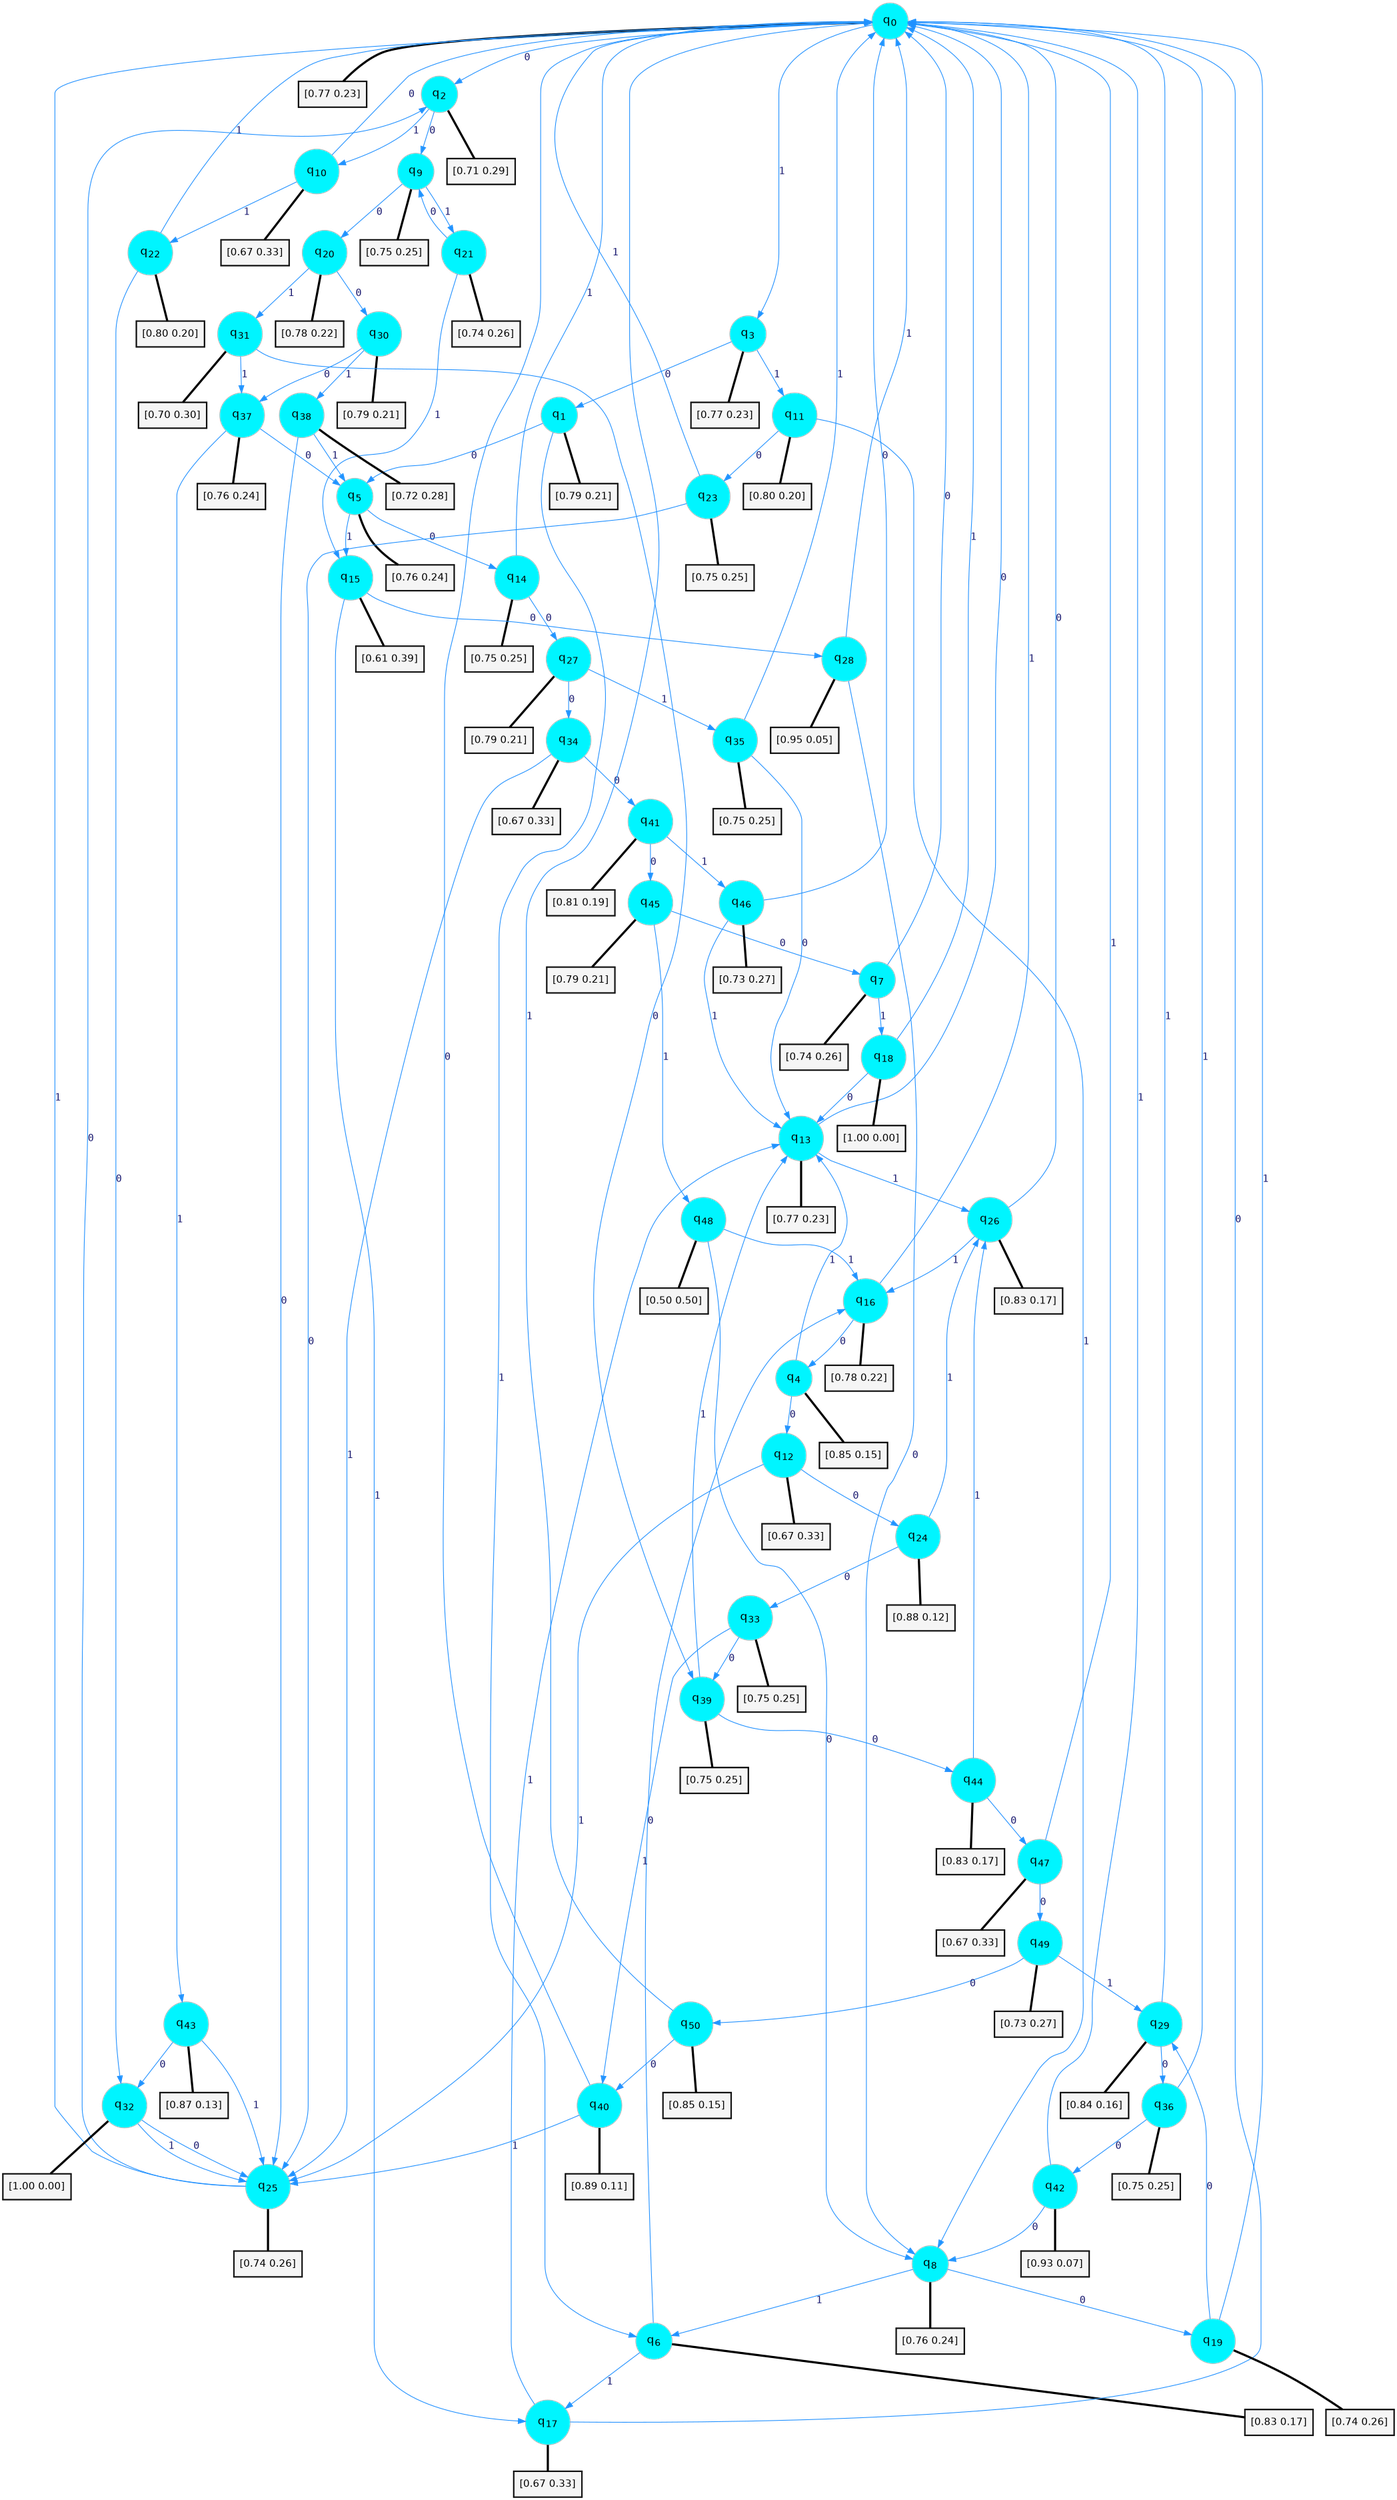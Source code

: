 digraph G {
graph [
bgcolor=transparent, dpi=300, rankdir=TD, size="40,25"];
node [
color=gray, fillcolor=turquoise1, fontcolor=black, fontname=Helvetica, fontsize=16, fontweight=bold, shape=circle, style=filled];
edge [
arrowsize=1, color=dodgerblue1, fontcolor=midnightblue, fontname=courier, fontweight=bold, penwidth=1, style=solid, weight=20];
0[label=<q<SUB>0</SUB>>];
1[label=<q<SUB>1</SUB>>];
2[label=<q<SUB>2</SUB>>];
3[label=<q<SUB>3</SUB>>];
4[label=<q<SUB>4</SUB>>];
5[label=<q<SUB>5</SUB>>];
6[label=<q<SUB>6</SUB>>];
7[label=<q<SUB>7</SUB>>];
8[label=<q<SUB>8</SUB>>];
9[label=<q<SUB>9</SUB>>];
10[label=<q<SUB>10</SUB>>];
11[label=<q<SUB>11</SUB>>];
12[label=<q<SUB>12</SUB>>];
13[label=<q<SUB>13</SUB>>];
14[label=<q<SUB>14</SUB>>];
15[label=<q<SUB>15</SUB>>];
16[label=<q<SUB>16</SUB>>];
17[label=<q<SUB>17</SUB>>];
18[label=<q<SUB>18</SUB>>];
19[label=<q<SUB>19</SUB>>];
20[label=<q<SUB>20</SUB>>];
21[label=<q<SUB>21</SUB>>];
22[label=<q<SUB>22</SUB>>];
23[label=<q<SUB>23</SUB>>];
24[label=<q<SUB>24</SUB>>];
25[label=<q<SUB>25</SUB>>];
26[label=<q<SUB>26</SUB>>];
27[label=<q<SUB>27</SUB>>];
28[label=<q<SUB>28</SUB>>];
29[label=<q<SUB>29</SUB>>];
30[label=<q<SUB>30</SUB>>];
31[label=<q<SUB>31</SUB>>];
32[label=<q<SUB>32</SUB>>];
33[label=<q<SUB>33</SUB>>];
34[label=<q<SUB>34</SUB>>];
35[label=<q<SUB>35</SUB>>];
36[label=<q<SUB>36</SUB>>];
37[label=<q<SUB>37</SUB>>];
38[label=<q<SUB>38</SUB>>];
39[label=<q<SUB>39</SUB>>];
40[label=<q<SUB>40</SUB>>];
41[label=<q<SUB>41</SUB>>];
42[label=<q<SUB>42</SUB>>];
43[label=<q<SUB>43</SUB>>];
44[label=<q<SUB>44</SUB>>];
45[label=<q<SUB>45</SUB>>];
46[label=<q<SUB>46</SUB>>];
47[label=<q<SUB>47</SUB>>];
48[label=<q<SUB>48</SUB>>];
49[label=<q<SUB>49</SUB>>];
50[label=<q<SUB>50</SUB>>];
51[label="[0.77 0.23]", shape=box,fontcolor=black, fontname=Helvetica, fontsize=14, penwidth=2, fillcolor=whitesmoke,color=black];
52[label="[0.79 0.21]", shape=box,fontcolor=black, fontname=Helvetica, fontsize=14, penwidth=2, fillcolor=whitesmoke,color=black];
53[label="[0.71 0.29]", shape=box,fontcolor=black, fontname=Helvetica, fontsize=14, penwidth=2, fillcolor=whitesmoke,color=black];
54[label="[0.77 0.23]", shape=box,fontcolor=black, fontname=Helvetica, fontsize=14, penwidth=2, fillcolor=whitesmoke,color=black];
55[label="[0.85 0.15]", shape=box,fontcolor=black, fontname=Helvetica, fontsize=14, penwidth=2, fillcolor=whitesmoke,color=black];
56[label="[0.76 0.24]", shape=box,fontcolor=black, fontname=Helvetica, fontsize=14, penwidth=2, fillcolor=whitesmoke,color=black];
57[label="[0.83 0.17]", shape=box,fontcolor=black, fontname=Helvetica, fontsize=14, penwidth=2, fillcolor=whitesmoke,color=black];
58[label="[0.74 0.26]", shape=box,fontcolor=black, fontname=Helvetica, fontsize=14, penwidth=2, fillcolor=whitesmoke,color=black];
59[label="[0.76 0.24]", shape=box,fontcolor=black, fontname=Helvetica, fontsize=14, penwidth=2, fillcolor=whitesmoke,color=black];
60[label="[0.75 0.25]", shape=box,fontcolor=black, fontname=Helvetica, fontsize=14, penwidth=2, fillcolor=whitesmoke,color=black];
61[label="[0.67 0.33]", shape=box,fontcolor=black, fontname=Helvetica, fontsize=14, penwidth=2, fillcolor=whitesmoke,color=black];
62[label="[0.80 0.20]", shape=box,fontcolor=black, fontname=Helvetica, fontsize=14, penwidth=2, fillcolor=whitesmoke,color=black];
63[label="[0.67 0.33]", shape=box,fontcolor=black, fontname=Helvetica, fontsize=14, penwidth=2, fillcolor=whitesmoke,color=black];
64[label="[0.77 0.23]", shape=box,fontcolor=black, fontname=Helvetica, fontsize=14, penwidth=2, fillcolor=whitesmoke,color=black];
65[label="[0.75 0.25]", shape=box,fontcolor=black, fontname=Helvetica, fontsize=14, penwidth=2, fillcolor=whitesmoke,color=black];
66[label="[0.61 0.39]", shape=box,fontcolor=black, fontname=Helvetica, fontsize=14, penwidth=2, fillcolor=whitesmoke,color=black];
67[label="[0.78 0.22]", shape=box,fontcolor=black, fontname=Helvetica, fontsize=14, penwidth=2, fillcolor=whitesmoke,color=black];
68[label="[0.67 0.33]", shape=box,fontcolor=black, fontname=Helvetica, fontsize=14, penwidth=2, fillcolor=whitesmoke,color=black];
69[label="[1.00 0.00]", shape=box,fontcolor=black, fontname=Helvetica, fontsize=14, penwidth=2, fillcolor=whitesmoke,color=black];
70[label="[0.74 0.26]", shape=box,fontcolor=black, fontname=Helvetica, fontsize=14, penwidth=2, fillcolor=whitesmoke,color=black];
71[label="[0.78 0.22]", shape=box,fontcolor=black, fontname=Helvetica, fontsize=14, penwidth=2, fillcolor=whitesmoke,color=black];
72[label="[0.74 0.26]", shape=box,fontcolor=black, fontname=Helvetica, fontsize=14, penwidth=2, fillcolor=whitesmoke,color=black];
73[label="[0.80 0.20]", shape=box,fontcolor=black, fontname=Helvetica, fontsize=14, penwidth=2, fillcolor=whitesmoke,color=black];
74[label="[0.75 0.25]", shape=box,fontcolor=black, fontname=Helvetica, fontsize=14, penwidth=2, fillcolor=whitesmoke,color=black];
75[label="[0.88 0.12]", shape=box,fontcolor=black, fontname=Helvetica, fontsize=14, penwidth=2, fillcolor=whitesmoke,color=black];
76[label="[0.74 0.26]", shape=box,fontcolor=black, fontname=Helvetica, fontsize=14, penwidth=2, fillcolor=whitesmoke,color=black];
77[label="[0.83 0.17]", shape=box,fontcolor=black, fontname=Helvetica, fontsize=14, penwidth=2, fillcolor=whitesmoke,color=black];
78[label="[0.79 0.21]", shape=box,fontcolor=black, fontname=Helvetica, fontsize=14, penwidth=2, fillcolor=whitesmoke,color=black];
79[label="[0.95 0.05]", shape=box,fontcolor=black, fontname=Helvetica, fontsize=14, penwidth=2, fillcolor=whitesmoke,color=black];
80[label="[0.84 0.16]", shape=box,fontcolor=black, fontname=Helvetica, fontsize=14, penwidth=2, fillcolor=whitesmoke,color=black];
81[label="[0.79 0.21]", shape=box,fontcolor=black, fontname=Helvetica, fontsize=14, penwidth=2, fillcolor=whitesmoke,color=black];
82[label="[0.70 0.30]", shape=box,fontcolor=black, fontname=Helvetica, fontsize=14, penwidth=2, fillcolor=whitesmoke,color=black];
83[label="[1.00 0.00]", shape=box,fontcolor=black, fontname=Helvetica, fontsize=14, penwidth=2, fillcolor=whitesmoke,color=black];
84[label="[0.75 0.25]", shape=box,fontcolor=black, fontname=Helvetica, fontsize=14, penwidth=2, fillcolor=whitesmoke,color=black];
85[label="[0.67 0.33]", shape=box,fontcolor=black, fontname=Helvetica, fontsize=14, penwidth=2, fillcolor=whitesmoke,color=black];
86[label="[0.75 0.25]", shape=box,fontcolor=black, fontname=Helvetica, fontsize=14, penwidth=2, fillcolor=whitesmoke,color=black];
87[label="[0.75 0.25]", shape=box,fontcolor=black, fontname=Helvetica, fontsize=14, penwidth=2, fillcolor=whitesmoke,color=black];
88[label="[0.76 0.24]", shape=box,fontcolor=black, fontname=Helvetica, fontsize=14, penwidth=2, fillcolor=whitesmoke,color=black];
89[label="[0.72 0.28]", shape=box,fontcolor=black, fontname=Helvetica, fontsize=14, penwidth=2, fillcolor=whitesmoke,color=black];
90[label="[0.75 0.25]", shape=box,fontcolor=black, fontname=Helvetica, fontsize=14, penwidth=2, fillcolor=whitesmoke,color=black];
91[label="[0.89 0.11]", shape=box,fontcolor=black, fontname=Helvetica, fontsize=14, penwidth=2, fillcolor=whitesmoke,color=black];
92[label="[0.81 0.19]", shape=box,fontcolor=black, fontname=Helvetica, fontsize=14, penwidth=2, fillcolor=whitesmoke,color=black];
93[label="[0.93 0.07]", shape=box,fontcolor=black, fontname=Helvetica, fontsize=14, penwidth=2, fillcolor=whitesmoke,color=black];
94[label="[0.87 0.13]", shape=box,fontcolor=black, fontname=Helvetica, fontsize=14, penwidth=2, fillcolor=whitesmoke,color=black];
95[label="[0.83 0.17]", shape=box,fontcolor=black, fontname=Helvetica, fontsize=14, penwidth=2, fillcolor=whitesmoke,color=black];
96[label="[0.79 0.21]", shape=box,fontcolor=black, fontname=Helvetica, fontsize=14, penwidth=2, fillcolor=whitesmoke,color=black];
97[label="[0.73 0.27]", shape=box,fontcolor=black, fontname=Helvetica, fontsize=14, penwidth=2, fillcolor=whitesmoke,color=black];
98[label="[0.67 0.33]", shape=box,fontcolor=black, fontname=Helvetica, fontsize=14, penwidth=2, fillcolor=whitesmoke,color=black];
99[label="[0.50 0.50]", shape=box,fontcolor=black, fontname=Helvetica, fontsize=14, penwidth=2, fillcolor=whitesmoke,color=black];
100[label="[0.73 0.27]", shape=box,fontcolor=black, fontname=Helvetica, fontsize=14, penwidth=2, fillcolor=whitesmoke,color=black];
101[label="[0.85 0.15]", shape=box,fontcolor=black, fontname=Helvetica, fontsize=14, penwidth=2, fillcolor=whitesmoke,color=black];
0->2 [label=0];
0->3 [label=1];
0->51 [arrowhead=none, penwidth=3,color=black];
1->5 [label=0];
1->6 [label=1];
1->52 [arrowhead=none, penwidth=3,color=black];
2->9 [label=0];
2->10 [label=1];
2->53 [arrowhead=none, penwidth=3,color=black];
3->1 [label=0];
3->11 [label=1];
3->54 [arrowhead=none, penwidth=3,color=black];
4->12 [label=0];
4->13 [label=1];
4->55 [arrowhead=none, penwidth=3,color=black];
5->14 [label=0];
5->15 [label=1];
5->56 [arrowhead=none, penwidth=3,color=black];
6->16 [label=0];
6->17 [label=1];
6->57 [arrowhead=none, penwidth=3,color=black];
7->0 [label=0];
7->18 [label=1];
7->58 [arrowhead=none, penwidth=3,color=black];
8->19 [label=0];
8->6 [label=1];
8->59 [arrowhead=none, penwidth=3,color=black];
9->20 [label=0];
9->21 [label=1];
9->60 [arrowhead=none, penwidth=3,color=black];
10->0 [label=0];
10->22 [label=1];
10->61 [arrowhead=none, penwidth=3,color=black];
11->23 [label=0];
11->8 [label=1];
11->62 [arrowhead=none, penwidth=3,color=black];
12->24 [label=0];
12->25 [label=1];
12->63 [arrowhead=none, penwidth=3,color=black];
13->0 [label=0];
13->26 [label=1];
13->64 [arrowhead=none, penwidth=3,color=black];
14->27 [label=0];
14->0 [label=1];
14->65 [arrowhead=none, penwidth=3,color=black];
15->28 [label=0];
15->17 [label=1];
15->66 [arrowhead=none, penwidth=3,color=black];
16->4 [label=0];
16->0 [label=1];
16->67 [arrowhead=none, penwidth=3,color=black];
17->0 [label=0];
17->13 [label=1];
17->68 [arrowhead=none, penwidth=3,color=black];
18->13 [label=0];
18->0 [label=1];
18->69 [arrowhead=none, penwidth=3,color=black];
19->29 [label=0];
19->0 [label=1];
19->70 [arrowhead=none, penwidth=3,color=black];
20->30 [label=0];
20->31 [label=1];
20->71 [arrowhead=none, penwidth=3,color=black];
21->9 [label=0];
21->15 [label=1];
21->72 [arrowhead=none, penwidth=3,color=black];
22->32 [label=0];
22->0 [label=1];
22->73 [arrowhead=none, penwidth=3,color=black];
23->25 [label=0];
23->0 [label=1];
23->74 [arrowhead=none, penwidth=3,color=black];
24->33 [label=0];
24->26 [label=1];
24->75 [arrowhead=none, penwidth=3,color=black];
25->2 [label=0];
25->0 [label=1];
25->76 [arrowhead=none, penwidth=3,color=black];
26->0 [label=0];
26->16 [label=1];
26->77 [arrowhead=none, penwidth=3,color=black];
27->34 [label=0];
27->35 [label=1];
27->78 [arrowhead=none, penwidth=3,color=black];
28->8 [label=0];
28->0 [label=1];
28->79 [arrowhead=none, penwidth=3,color=black];
29->36 [label=0];
29->0 [label=1];
29->80 [arrowhead=none, penwidth=3,color=black];
30->37 [label=0];
30->38 [label=1];
30->81 [arrowhead=none, penwidth=3,color=black];
31->39 [label=0];
31->37 [label=1];
31->82 [arrowhead=none, penwidth=3,color=black];
32->25 [label=0];
32->25 [label=1];
32->83 [arrowhead=none, penwidth=3,color=black];
33->39 [label=0];
33->40 [label=1];
33->84 [arrowhead=none, penwidth=3,color=black];
34->41 [label=0];
34->25 [label=1];
34->85 [arrowhead=none, penwidth=3,color=black];
35->13 [label=0];
35->0 [label=1];
35->86 [arrowhead=none, penwidth=3,color=black];
36->42 [label=0];
36->0 [label=1];
36->87 [arrowhead=none, penwidth=3,color=black];
37->5 [label=0];
37->43 [label=1];
37->88 [arrowhead=none, penwidth=3,color=black];
38->25 [label=0];
38->5 [label=1];
38->89 [arrowhead=none, penwidth=3,color=black];
39->44 [label=0];
39->13 [label=1];
39->90 [arrowhead=none, penwidth=3,color=black];
40->0 [label=0];
40->25 [label=1];
40->91 [arrowhead=none, penwidth=3,color=black];
41->45 [label=0];
41->46 [label=1];
41->92 [arrowhead=none, penwidth=3,color=black];
42->8 [label=0];
42->0 [label=1];
42->93 [arrowhead=none, penwidth=3,color=black];
43->32 [label=0];
43->25 [label=1];
43->94 [arrowhead=none, penwidth=3,color=black];
44->47 [label=0];
44->26 [label=1];
44->95 [arrowhead=none, penwidth=3,color=black];
45->7 [label=0];
45->48 [label=1];
45->96 [arrowhead=none, penwidth=3,color=black];
46->0 [label=0];
46->13 [label=1];
46->97 [arrowhead=none, penwidth=3,color=black];
47->49 [label=0];
47->0 [label=1];
47->98 [arrowhead=none, penwidth=3,color=black];
48->8 [label=0];
48->16 [label=1];
48->99 [arrowhead=none, penwidth=3,color=black];
49->50 [label=0];
49->29 [label=1];
49->100 [arrowhead=none, penwidth=3,color=black];
50->40 [label=0];
50->0 [label=1];
50->101 [arrowhead=none, penwidth=3,color=black];
}
